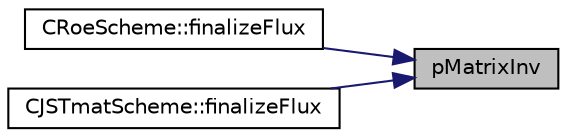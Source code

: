 digraph "pMatrixInv"
{
 // LATEX_PDF_SIZE
  edge [fontname="Helvetica",fontsize="10",labelfontname="Helvetica",labelfontsize="10"];
  node [fontname="Helvetica",fontsize="10",shape=record];
  rankdir="RL";
  Node1 [label="pMatrixInv",height=0.2,width=0.4,color="black", fillcolor="grey75", style="filled", fontcolor="black",tooltip="Compute and return the inverse P tensor (compressible flow, ideal gas)."];
  Node1 -> Node2 [dir="back",color="midnightblue",fontsize="10",style="solid",fontname="Helvetica"];
  Node2 [label="CRoeScheme::finalizeFlux",height=0.2,width=0.4,color="black", fillcolor="white", style="filled",URL="$classCRoeScheme.html#aebe2600096cab484748c0a9df38fb2ab",tooltip="Updates flux and Jacobians with standard Roe dissipation."];
  Node1 -> Node3 [dir="back",color="midnightblue",fontsize="10",style="solid",fontname="Helvetica"];
  Node3 [label="CJSTmatScheme::finalizeFlux",height=0.2,width=0.4,color="black", fillcolor="white", style="filled",URL="$classCJSTmatScheme.html#a00ef231fc9b1fdb423150f7c0562ef05",tooltip="Updates flux and Jacobians."];
}
